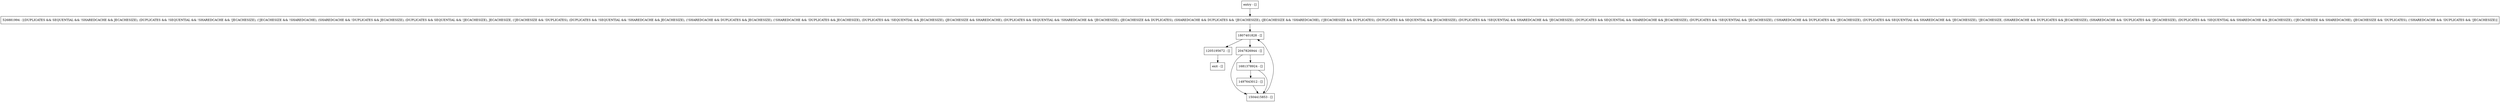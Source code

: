 digraph resetSharedCache {
node [shape=record];
entry [label="entry - []"];
exit [label="exit - []"];
1205195672 [label="1205195672 - []"];
2047826944 [label="2047826944 - []"];
1497643012 [label="1497643012 - []"];
1807401828 [label="1807401828 - []"];
1504415853 [label="1504415853 - []"];
1681378924 [label="1681378924 - []"];
526881994 [label="526881994 - [(DUPLICATES && SEQUENTIAL && !SHAREDCACHE && JECACHESIZE), (DUPLICATES && !SEQUENTIAL && !SHAREDCACHE && !JECACHESIZE), (!JECACHESIZE && !SHAREDCACHE), (SHAREDCACHE && !DUPLICATES && JECACHESIZE), (DUPLICATES && SEQUENTIAL && !JECACHESIZE), JECACHESIZE, (!JECACHESIZE && !DUPLICATES), (DUPLICATES && !SEQUENTIAL && !SHAREDCACHE && JECACHESIZE), (!SHAREDCACHE && DUPLICATES && JECACHESIZE), (!SHAREDCACHE && !DUPLICATES && JECACHESIZE), (DUPLICATES && !SEQUENTIAL && JECACHESIZE), (JECACHESIZE && SHAREDCACHE), (DUPLICATES && SEQUENTIAL && !SHAREDCACHE && !JECACHESIZE), (JECACHESIZE && DUPLICATES), (SHAREDCACHE && DUPLICATES && !JECACHESIZE), (JECACHESIZE && !SHAREDCACHE), (!JECACHESIZE && DUPLICATES), (DUPLICATES && SEQUENTIAL && JECACHESIZE), (DUPLICATES && !SEQUENTIAL && SHAREDCACHE && !JECACHESIZE), (DUPLICATES && SEQUENTIAL && SHAREDCACHE && JECACHESIZE), (DUPLICATES && !SEQUENTIAL && !JECACHESIZE), (!SHAREDCACHE && DUPLICATES && !JECACHESIZE), (DUPLICATES && SEQUENTIAL && SHAREDCACHE && !JECACHESIZE), !JECACHESIZE, (SHAREDCACHE && DUPLICATES && JECACHESIZE), (SHAREDCACHE && !DUPLICATES && !JECACHESIZE), (DUPLICATES && !SEQUENTIAL && SHAREDCACHE && JECACHESIZE), (!JECACHESIZE && SHAREDCACHE), (JECACHESIZE && !DUPLICATES), (!SHAREDCACHE && !DUPLICATES && !JECACHESIZE)]"];
entry;
exit;
entry -> 526881994;
1205195672 -> exit;
2047826944 -> 1504415853;
2047826944 -> 1681378924;
1497643012 -> 1504415853;
1807401828 -> 1205195672;
1807401828 -> 2047826944;
1504415853 -> 1807401828;
1681378924 -> 1497643012;
1681378924 -> 1504415853;
526881994 -> 1807401828;
}
